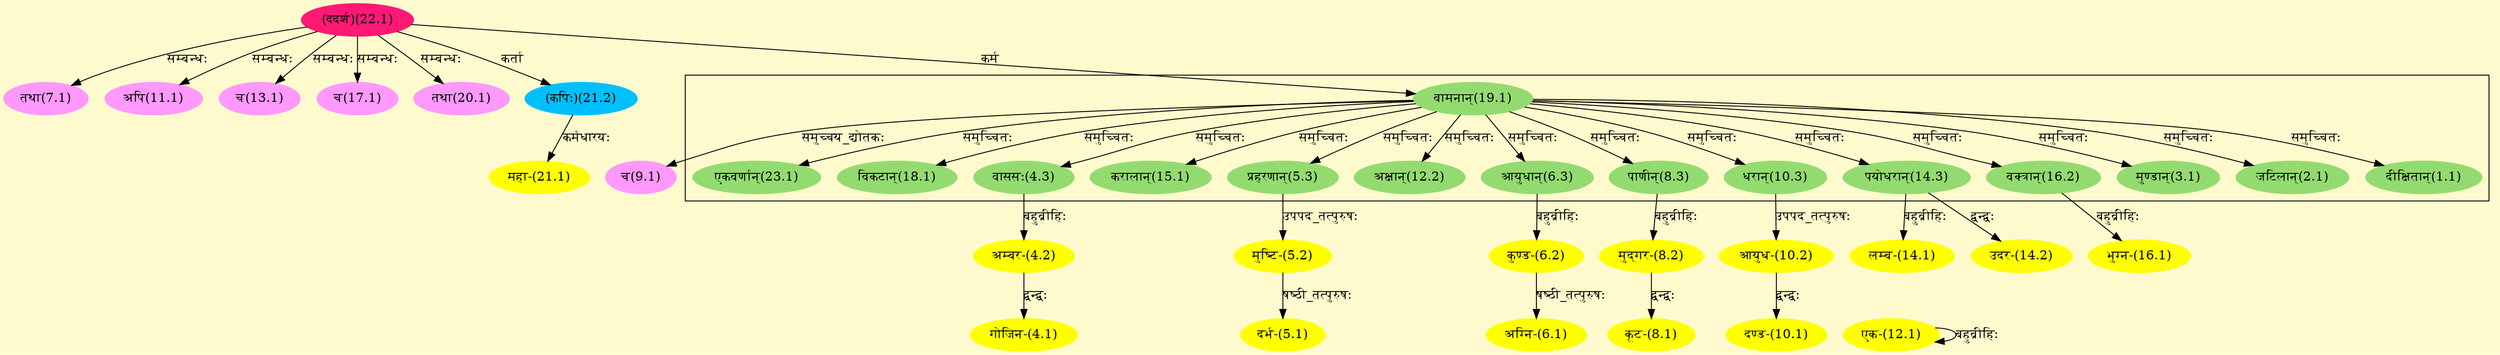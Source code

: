 digraph G{
rankdir=BT;
 compound=true;
 bgcolor="lemonchiffon1";

subgraph cluster_1{
Node1_1 [style=filled, color="#93DB70" label = "दीक्षितान्(1.1)"]
Node19_1 [style=filled, color="#93DB70" label = "वामनान्(19.1)"]
Node2_1 [style=filled, color="#93DB70" label = "जटिलान्(2.1)"]
Node3_1 [style=filled, color="#93DB70" label = "मुण्डान्(3.1)"]
Node4_3 [style=filled, color="#93DB70" label = "वाससः(4.3)"]
Node5_3 [style=filled, color="#93DB70" label = "प्रहरणान्(5.3)"]
Node6_3 [style=filled, color="#93DB70" label = "आयुधान्(6.3)"]
Node8_3 [style=filled, color="#93DB70" label = "पाणीन्(8.3)"]
Node10_3 [style=filled, color="#93DB70" label = "धरान्(10.3)"]
Node12_2 [style=filled, color="#93DB70" label = "अक्षान्(12.2)"]
Node14_3 [style=filled, color="#93DB70" label = "पयोधरान्(14.3)"]
Node15_1 [style=filled, color="#93DB70" label = "करालान्(15.1)"]
Node16_2 [style=filled, color="#93DB70" label = "वक्त्रान्(16.2)"]
Node18_1 [style=filled, color="#93DB70" label = "विकटान्(18.1)"]
Node23_1 [style=filled, color="#93DB70" label = "एकवर्णान्(23.1)"]

}
Node4_1 [style=filled, color="#FFFF00" label = "गोजिन-(4.1)"]
Node4_2 [style=filled, color="#FFFF00" label = "अम्बर-(4.2)"]
Node4_3 [style=filled, color="#93DB70" label = "वाससः(4.3)"]
Node5_1 [style=filled, color="#FFFF00" label = "दर्भ-(5.1)"]
Node5_2 [style=filled, color="#FFFF00" label = "मुष्टि-(5.2)"]
Node5_3 [style=filled, color="#93DB70" label = "प्रहरणान्(5.3)"]
Node6_1 [style=filled, color="#FFFF00" label = "अग्नि-(6.1)"]
Node6_2 [style=filled, color="#FFFF00" label = "कुण्ड-(6.2)"]
Node6_3 [style=filled, color="#93DB70" label = "आयुधान्(6.3)"]
Node7_1 [style=filled, color="#FF99FF" label = "तथा(7.1)"]
Node22_1 [style=filled, color="#FF1975" label = "(ददर्श)(22.1)"]
Node8_1 [style=filled, color="#FFFF00" label = "कूट-(8.1)"]
Node8_2 [style=filled, color="#FFFF00" label = "मुद्गर-(8.2)"]
Node8_3 [style=filled, color="#93DB70" label = "पाणीन्(8.3)"]
Node9_1 [style=filled, color="#FF99FF" label = "च(9.1)"]
Node19_1 [style=filled, color="#93DB70" label = "वामनान्(19.1)"]
Node10_1 [style=filled, color="#FFFF00" label = "दण्ड-(10.1)"]
Node10_2 [style=filled, color="#FFFF00" label = "आयुध-(10.2)"]
Node10_3 [style=filled, color="#93DB70" label = "धरान्(10.3)"]
Node11_1 [style=filled, color="#FF99FF" label = "अपि(11.1)"]
Node12_1 [style=filled, color="#FFFF00" label = "एक-(12.1)"]
Node13_1 [style=filled, color="#FF99FF" label = "च(13.1)"]
Node14_1 [style=filled, color="#FFFF00" label = "लम्ब-(14.1)"]
Node14_3 [style=filled, color="#93DB70" label = "पयोधरान्(14.3)"]
Node14_2 [style=filled, color="#FFFF00" label = "उदर-(14.2)"]
Node16_1 [style=filled, color="#FFFF00" label = "भुग्न-(16.1)"]
Node16_2 [style=filled, color="#93DB70" label = "वक्त्रान्(16.2)"]
Node17_1 [style=filled, color="#FF99FF" label = "च(17.1)"]
Node20_1 [style=filled, color="#FF99FF" label = "तथा(20.1)"]
Node21_1 [style=filled, color="#FFFF00" label = "महा-(21.1)"]
Node21_2 [style=filled, color="#00BFFF" label = "(कपिः)(21.2)"]
/* Start of Relations section */

Node1_1 -> Node19_1 [  label="समुच्चितः"  dir="back" ]
Node2_1 -> Node19_1 [  label="समुच्चितः"  dir="back" ]
Node3_1 -> Node19_1 [  label="समुच्चितः"  dir="back" ]
Node4_1 -> Node4_2 [  label="द्वन्द्वः"  dir="back" ]
Node4_2 -> Node4_3 [  label="बहुव्रीहिः"  dir="back" ]
Node4_3 -> Node19_1 [  label="समुच्चितः"  dir="back" ]
Node5_1 -> Node5_2 [  label="षष्ठी_तत्पुरुषः"  dir="back" ]
Node5_2 -> Node5_3 [  label="उपपद_तत्पुरुषः"  dir="back" ]
Node5_3 -> Node19_1 [  label="समुच्चितः"  dir="back" ]
Node6_1 -> Node6_2 [  label="षष्ठी_तत्पुरुषः"  dir="back" ]
Node6_2 -> Node6_3 [  label="बहुव्रीहिः"  dir="back" ]
Node6_3 -> Node19_1 [  label="समुच्चितः"  dir="back" ]
Node7_1 -> Node22_1 [  label="सम्बन्धः"  dir="back" ]
Node8_1 -> Node8_2 [  label="द्वन्द्वः"  dir="back" ]
Node8_2 -> Node8_3 [  label="बहुव्रीहिः"  dir="back" ]
Node8_3 -> Node19_1 [  label="समुच्चितः"  dir="back" ]
Node9_1 -> Node19_1 [  label="समुच्चय_द्योतकः"  dir="back" ]
Node10_1 -> Node10_2 [  label="द्वन्द्वः"  dir="back" ]
Node10_2 -> Node10_3 [  label="उपपद_तत्पुरुषः"  dir="back" ]
Node10_3 -> Node19_1 [  label="समुच्चितः"  dir="back" ]
Node11_1 -> Node22_1 [  label="सम्बन्धः"  dir="back" ]
Node12_1 -> Node12_1 [  label="बहुव्रीहिः"  dir="back" ]
Node12_2 -> Node19_1 [  label="समुच्चितः"  dir="back" ]
Node13_1 -> Node22_1 [  label="सम्बन्धः"  dir="back" ]
Node14_1 -> Node14_3 [  label="बहुव्रीहिः"  dir="back" ]
Node14_2 -> Node14_3 [  label="द्वन्द्वः"  dir="back" ]
Node14_3 -> Node19_1 [  label="समुच्चितः"  dir="back" ]
Node15_1 -> Node19_1 [  label="समुच्चितः"  dir="back" ]
Node16_1 -> Node16_2 [  label="बहुव्रीहिः"  dir="back" ]
Node16_2 -> Node19_1 [  label="समुच्चितः"  dir="back" ]
Node17_1 -> Node22_1 [  label="सम्बन्धः"  dir="back" ]
Node18_1 -> Node19_1 [  label="समुच्चितः"  dir="back" ]
Node19_1 -> Node22_1 [  label="कर्म"  dir="back" ]
Node20_1 -> Node22_1 [  label="सम्बन्धः"  dir="back" ]
Node21_1 -> Node21_2 [  label="कर्मधारयः"  dir="back" ]
Node21_2 -> Node22_1 [  label="कर्ता"  dir="back" ]
Node23_1 -> Node19_1 [  label="समुच्चितः"  dir="back" ]
}
